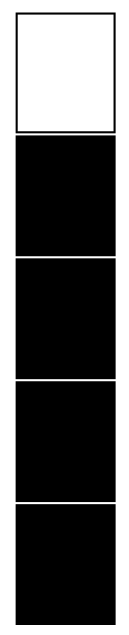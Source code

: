   
digraph html {
 tabla [shape=none, margin=0, label=<
 <TABLE BORDER="0" CELLBORDER="1" CELLSPACING="2.5" CELLPADDING="20">
    <TR>
 <TD> </TD>
</TR>
<TR>
 <TD BGCOLOR="black"> </TD>
</TR>
<TR>
 <TD BGCOLOR="black"> </TD>
</TR>
<TR>
 <TD BGCOLOR="black"> </TD>
</TR>
<TR>
 <TD BGCOLOR="black"> </TD>
</TR>
</TABLE>>];}  